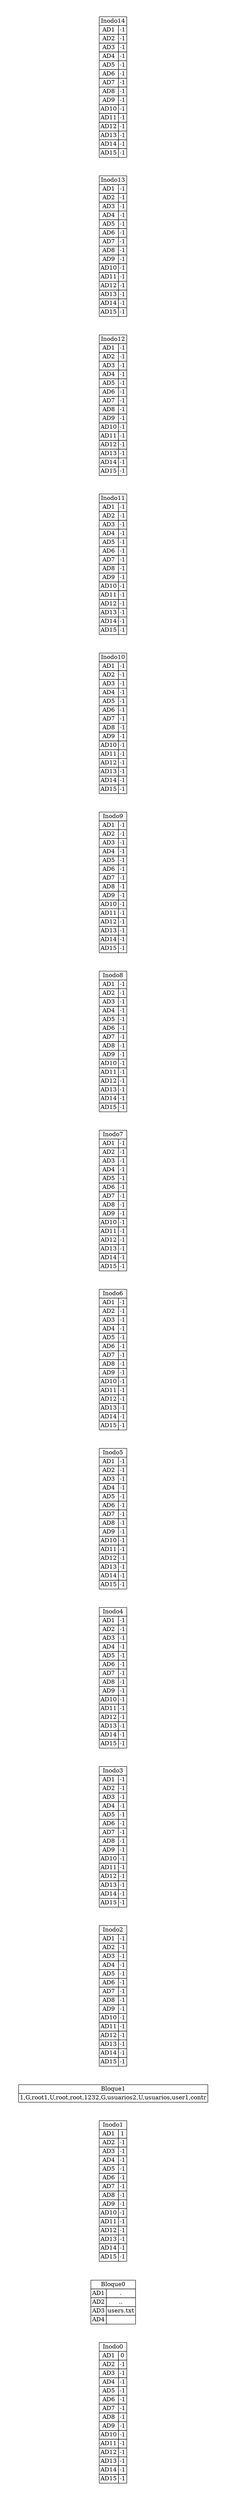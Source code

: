 digraph H {
		graph [pad="0.5", nodesep="0.5", ranksep="1"];
		node [shape=plaintext]
		 rankdir=LR;Inodo0 [
			label=<
				<table  border="0" cellborder="1" cellspacing="0">
				<tr><td colspan="3" port='0'>Inodo0</td></tr><tr><td>AD1</td><td port='1'>0</td></tr><tr><td>AD2</td><td port='2'>-1</td></tr><tr><td>AD3</td><td port='3'>-1</td></tr><tr><td>AD4</td><td port='4'>-1</td></tr><tr><td>AD5</td><td port='5'>-1</td></tr><tr><td>AD6</td><td port='6'>-1</td></tr><tr><td>AD7</td><td port='7'>-1</td></tr><tr><td>AD8</td><td port='8'>-1</td></tr><tr><td>AD9</td><td port='9'>-1</td></tr><tr><td>AD10</td><td port='10'>-1</td></tr><tr><td>AD11</td><td port='11'>-1</td></tr><tr><td>AD12</td><td port='12'>-1</td></tr><tr><td>AD13</td><td port='13'>-1</td></tr><tr><td>AD14</td><td port='14'>-1</td></tr><tr><td>AD15</td><td port='15'>-1</td></tr></table>
			>];
			
			Bloque0 [
			label=<
			<table  border="0" cellborder="1" cellspacing="0">
			<tr><td colspan="3" port='0'>Bloque0</td></tr><tr><td>AD1</td><td port='1'>.</td></tr><tr><td>AD2</td><td port='2'>..</td></tr><tr><td>AD3</td><td port='3'>users.txt</td></tr><tr><td>AD4</td><td port='4'></td></tr></table>
				>];
		
			Inodo1 [
			label=<
				<table  border="0" cellborder="1" cellspacing="0">
				<tr><td colspan="3" port='0'>Inodo1</td></tr><tr><td>AD1</td><td port='1'>1</td></tr><tr><td>AD2</td><td port='2'>-1</td></tr><tr><td>AD3</td><td port='3'>-1</td></tr><tr><td>AD4</td><td port='4'>-1</td></tr><tr><td>AD5</td><td port='5'>-1</td></tr><tr><td>AD6</td><td port='6'>-1</td></tr><tr><td>AD7</td><td port='7'>-1</td></tr><tr><td>AD8</td><td port='8'>-1</td></tr><tr><td>AD9</td><td port='9'>-1</td></tr><tr><td>AD10</td><td port='10'>-1</td></tr><tr><td>AD11</td><td port='11'>-1</td></tr><tr><td>AD12</td><td port='12'>-1</td></tr><tr><td>AD13</td><td port='13'>-1</td></tr><tr><td>AD14</td><td port='14'>-1</td></tr><tr><td>AD15</td><td port='15'>-1</td></tr></table>
			>];
			
			Bloque1 [
				label=<
				<table  border="0" cellborder="1" cellspacing="0">
				<tr><td colspan="3" port='0'>Bloque1</td></tr><tr><td port='2'>1,G,root
1,U,root,root,123
2,G,usuarios
2,U,usuarios,user1,contr</td></tr></table>
					>];
			
				Inodo2 [
			label=<
				<table  border="0" cellborder="1" cellspacing="0">
				<tr><td colspan="3" port='0'>Inodo2</td></tr><tr><td>AD1</td><td port='1'>-1</td></tr><tr><td>AD2</td><td port='2'>-1</td></tr><tr><td>AD3</td><td port='3'>-1</td></tr><tr><td>AD4</td><td port='4'>-1</td></tr><tr><td>AD5</td><td port='5'>-1</td></tr><tr><td>AD6</td><td port='6'>-1</td></tr><tr><td>AD7</td><td port='7'>-1</td></tr><tr><td>AD8</td><td port='8'>-1</td></tr><tr><td>AD9</td><td port='9'>-1</td></tr><tr><td>AD10</td><td port='10'>-1</td></tr><tr><td>AD11</td><td port='11'>-1</td></tr><tr><td>AD12</td><td port='12'>-1</td></tr><tr><td>AD13</td><td port='13'>-1</td></tr><tr><td>AD14</td><td port='14'>-1</td></tr><tr><td>AD15</td><td port='15'>-1</td></tr></table>
			>];
			
			Inodo3 [
			label=<
				<table  border="0" cellborder="1" cellspacing="0">
				<tr><td colspan="3" port='0'>Inodo3</td></tr><tr><td>AD1</td><td port='1'>-1</td></tr><tr><td>AD2</td><td port='2'>-1</td></tr><tr><td>AD3</td><td port='3'>-1</td></tr><tr><td>AD4</td><td port='4'>-1</td></tr><tr><td>AD5</td><td port='5'>-1</td></tr><tr><td>AD6</td><td port='6'>-1</td></tr><tr><td>AD7</td><td port='7'>-1</td></tr><tr><td>AD8</td><td port='8'>-1</td></tr><tr><td>AD9</td><td port='9'>-1</td></tr><tr><td>AD10</td><td port='10'>-1</td></tr><tr><td>AD11</td><td port='11'>-1</td></tr><tr><td>AD12</td><td port='12'>-1</td></tr><tr><td>AD13</td><td port='13'>-1</td></tr><tr><td>AD14</td><td port='14'>-1</td></tr><tr><td>AD15</td><td port='15'>-1</td></tr></table>
			>];
			
			Inodo4 [
			label=<
				<table  border="0" cellborder="1" cellspacing="0">
				<tr><td colspan="3" port='0'>Inodo4</td></tr><tr><td>AD1</td><td port='1'>-1</td></tr><tr><td>AD2</td><td port='2'>-1</td></tr><tr><td>AD3</td><td port='3'>-1</td></tr><tr><td>AD4</td><td port='4'>-1</td></tr><tr><td>AD5</td><td port='5'>-1</td></tr><tr><td>AD6</td><td port='6'>-1</td></tr><tr><td>AD7</td><td port='7'>-1</td></tr><tr><td>AD8</td><td port='8'>-1</td></tr><tr><td>AD9</td><td port='9'>-1</td></tr><tr><td>AD10</td><td port='10'>-1</td></tr><tr><td>AD11</td><td port='11'>-1</td></tr><tr><td>AD12</td><td port='12'>-1</td></tr><tr><td>AD13</td><td port='13'>-1</td></tr><tr><td>AD14</td><td port='14'>-1</td></tr><tr><td>AD15</td><td port='15'>-1</td></tr></table>
			>];
			
			Inodo5 [
			label=<
				<table  border="0" cellborder="1" cellspacing="0">
				<tr><td colspan="3" port='0'>Inodo5</td></tr><tr><td>AD1</td><td port='1'>-1</td></tr><tr><td>AD2</td><td port='2'>-1</td></tr><tr><td>AD3</td><td port='3'>-1</td></tr><tr><td>AD4</td><td port='4'>-1</td></tr><tr><td>AD5</td><td port='5'>-1</td></tr><tr><td>AD6</td><td port='6'>-1</td></tr><tr><td>AD7</td><td port='7'>-1</td></tr><tr><td>AD8</td><td port='8'>-1</td></tr><tr><td>AD9</td><td port='9'>-1</td></tr><tr><td>AD10</td><td port='10'>-1</td></tr><tr><td>AD11</td><td port='11'>-1</td></tr><tr><td>AD12</td><td port='12'>-1</td></tr><tr><td>AD13</td><td port='13'>-1</td></tr><tr><td>AD14</td><td port='14'>-1</td></tr><tr><td>AD15</td><td port='15'>-1</td></tr></table>
			>];
			
			Inodo6 [
			label=<
				<table  border="0" cellborder="1" cellspacing="0">
				<tr><td colspan="3" port='0'>Inodo6</td></tr><tr><td>AD1</td><td port='1'>-1</td></tr><tr><td>AD2</td><td port='2'>-1</td></tr><tr><td>AD3</td><td port='3'>-1</td></tr><tr><td>AD4</td><td port='4'>-1</td></tr><tr><td>AD5</td><td port='5'>-1</td></tr><tr><td>AD6</td><td port='6'>-1</td></tr><tr><td>AD7</td><td port='7'>-1</td></tr><tr><td>AD8</td><td port='8'>-1</td></tr><tr><td>AD9</td><td port='9'>-1</td></tr><tr><td>AD10</td><td port='10'>-1</td></tr><tr><td>AD11</td><td port='11'>-1</td></tr><tr><td>AD12</td><td port='12'>-1</td></tr><tr><td>AD13</td><td port='13'>-1</td></tr><tr><td>AD14</td><td port='14'>-1</td></tr><tr><td>AD15</td><td port='15'>-1</td></tr></table>
			>];
			
			Inodo7 [
			label=<
				<table  border="0" cellborder="1" cellspacing="0">
				<tr><td colspan="3" port='0'>Inodo7</td></tr><tr><td>AD1</td><td port='1'>-1</td></tr><tr><td>AD2</td><td port='2'>-1</td></tr><tr><td>AD3</td><td port='3'>-1</td></tr><tr><td>AD4</td><td port='4'>-1</td></tr><tr><td>AD5</td><td port='5'>-1</td></tr><tr><td>AD6</td><td port='6'>-1</td></tr><tr><td>AD7</td><td port='7'>-1</td></tr><tr><td>AD8</td><td port='8'>-1</td></tr><tr><td>AD9</td><td port='9'>-1</td></tr><tr><td>AD10</td><td port='10'>-1</td></tr><tr><td>AD11</td><td port='11'>-1</td></tr><tr><td>AD12</td><td port='12'>-1</td></tr><tr><td>AD13</td><td port='13'>-1</td></tr><tr><td>AD14</td><td port='14'>-1</td></tr><tr><td>AD15</td><td port='15'>-1</td></tr></table>
			>];
			
			Inodo8 [
			label=<
				<table  border="0" cellborder="1" cellspacing="0">
				<tr><td colspan="3" port='0'>Inodo8</td></tr><tr><td>AD1</td><td port='1'>-1</td></tr><tr><td>AD2</td><td port='2'>-1</td></tr><tr><td>AD3</td><td port='3'>-1</td></tr><tr><td>AD4</td><td port='4'>-1</td></tr><tr><td>AD5</td><td port='5'>-1</td></tr><tr><td>AD6</td><td port='6'>-1</td></tr><tr><td>AD7</td><td port='7'>-1</td></tr><tr><td>AD8</td><td port='8'>-1</td></tr><tr><td>AD9</td><td port='9'>-1</td></tr><tr><td>AD10</td><td port='10'>-1</td></tr><tr><td>AD11</td><td port='11'>-1</td></tr><tr><td>AD12</td><td port='12'>-1</td></tr><tr><td>AD13</td><td port='13'>-1</td></tr><tr><td>AD14</td><td port='14'>-1</td></tr><tr><td>AD15</td><td port='15'>-1</td></tr></table>
			>];
			
			Inodo9 [
			label=<
				<table  border="0" cellborder="1" cellspacing="0">
				<tr><td colspan="3" port='0'>Inodo9</td></tr><tr><td>AD1</td><td port='1'>-1</td></tr><tr><td>AD2</td><td port='2'>-1</td></tr><tr><td>AD3</td><td port='3'>-1</td></tr><tr><td>AD4</td><td port='4'>-1</td></tr><tr><td>AD5</td><td port='5'>-1</td></tr><tr><td>AD6</td><td port='6'>-1</td></tr><tr><td>AD7</td><td port='7'>-1</td></tr><tr><td>AD8</td><td port='8'>-1</td></tr><tr><td>AD9</td><td port='9'>-1</td></tr><tr><td>AD10</td><td port='10'>-1</td></tr><tr><td>AD11</td><td port='11'>-1</td></tr><tr><td>AD12</td><td port='12'>-1</td></tr><tr><td>AD13</td><td port='13'>-1</td></tr><tr><td>AD14</td><td port='14'>-1</td></tr><tr><td>AD15</td><td port='15'>-1</td></tr></table>
			>];
			
			Inodo10 [
			label=<
				<table  border="0" cellborder="1" cellspacing="0">
				<tr><td colspan="3" port='0'>Inodo10</td></tr><tr><td>AD1</td><td port='1'>-1</td></tr><tr><td>AD2</td><td port='2'>-1</td></tr><tr><td>AD3</td><td port='3'>-1</td></tr><tr><td>AD4</td><td port='4'>-1</td></tr><tr><td>AD5</td><td port='5'>-1</td></tr><tr><td>AD6</td><td port='6'>-1</td></tr><tr><td>AD7</td><td port='7'>-1</td></tr><tr><td>AD8</td><td port='8'>-1</td></tr><tr><td>AD9</td><td port='9'>-1</td></tr><tr><td>AD10</td><td port='10'>-1</td></tr><tr><td>AD11</td><td port='11'>-1</td></tr><tr><td>AD12</td><td port='12'>-1</td></tr><tr><td>AD13</td><td port='13'>-1</td></tr><tr><td>AD14</td><td port='14'>-1</td></tr><tr><td>AD15</td><td port='15'>-1</td></tr></table>
			>];
			
			Inodo11 [
			label=<
				<table  border="0" cellborder="1" cellspacing="0">
				<tr><td colspan="3" port='0'>Inodo11</td></tr><tr><td>AD1</td><td port='1'>-1</td></tr><tr><td>AD2</td><td port='2'>-1</td></tr><tr><td>AD3</td><td port='3'>-1</td></tr><tr><td>AD4</td><td port='4'>-1</td></tr><tr><td>AD5</td><td port='5'>-1</td></tr><tr><td>AD6</td><td port='6'>-1</td></tr><tr><td>AD7</td><td port='7'>-1</td></tr><tr><td>AD8</td><td port='8'>-1</td></tr><tr><td>AD9</td><td port='9'>-1</td></tr><tr><td>AD10</td><td port='10'>-1</td></tr><tr><td>AD11</td><td port='11'>-1</td></tr><tr><td>AD12</td><td port='12'>-1</td></tr><tr><td>AD13</td><td port='13'>-1</td></tr><tr><td>AD14</td><td port='14'>-1</td></tr><tr><td>AD15</td><td port='15'>-1</td></tr></table>
			>];
			
			Inodo12 [
			label=<
				<table  border="0" cellborder="1" cellspacing="0">
				<tr><td colspan="3" port='0'>Inodo12</td></tr><tr><td>AD1</td><td port='1'>-1</td></tr><tr><td>AD2</td><td port='2'>-1</td></tr><tr><td>AD3</td><td port='3'>-1</td></tr><tr><td>AD4</td><td port='4'>-1</td></tr><tr><td>AD5</td><td port='5'>-1</td></tr><tr><td>AD6</td><td port='6'>-1</td></tr><tr><td>AD7</td><td port='7'>-1</td></tr><tr><td>AD8</td><td port='8'>-1</td></tr><tr><td>AD9</td><td port='9'>-1</td></tr><tr><td>AD10</td><td port='10'>-1</td></tr><tr><td>AD11</td><td port='11'>-1</td></tr><tr><td>AD12</td><td port='12'>-1</td></tr><tr><td>AD13</td><td port='13'>-1</td></tr><tr><td>AD14</td><td port='14'>-1</td></tr><tr><td>AD15</td><td port='15'>-1</td></tr></table>
			>];
			
			Inodo13 [
			label=<
				<table  border="0" cellborder="1" cellspacing="0">
				<tr><td colspan="3" port='0'>Inodo13</td></tr><tr><td>AD1</td><td port='1'>-1</td></tr><tr><td>AD2</td><td port='2'>-1</td></tr><tr><td>AD3</td><td port='3'>-1</td></tr><tr><td>AD4</td><td port='4'>-1</td></tr><tr><td>AD5</td><td port='5'>-1</td></tr><tr><td>AD6</td><td port='6'>-1</td></tr><tr><td>AD7</td><td port='7'>-1</td></tr><tr><td>AD8</td><td port='8'>-1</td></tr><tr><td>AD9</td><td port='9'>-1</td></tr><tr><td>AD10</td><td port='10'>-1</td></tr><tr><td>AD11</td><td port='11'>-1</td></tr><tr><td>AD12</td><td port='12'>-1</td></tr><tr><td>AD13</td><td port='13'>-1</td></tr><tr><td>AD14</td><td port='14'>-1</td></tr><tr><td>AD15</td><td port='15'>-1</td></tr></table>
			>];
			
			Inodo14 [
			label=<
				<table  border="0" cellborder="1" cellspacing="0">
				<tr><td colspan="3" port='0'>Inodo14</td></tr><tr><td>AD1</td><td port='1'>-1</td></tr><tr><td>AD2</td><td port='2'>-1</td></tr><tr><td>AD3</td><td port='3'>-1</td></tr><tr><td>AD4</td><td port='4'>-1</td></tr><tr><td>AD5</td><td port='5'>-1</td></tr><tr><td>AD6</td><td port='6'>-1</td></tr><tr><td>AD7</td><td port='7'>-1</td></tr><tr><td>AD8</td><td port='8'>-1</td></tr><tr><td>AD9</td><td port='9'>-1</td></tr><tr><td>AD10</td><td port='10'>-1</td></tr><tr><td>AD11</td><td port='11'>-1</td></tr><tr><td>AD12</td><td port='12'>-1</td></tr><tr><td>AD13</td><td port='13'>-1</td></tr><tr><td>AD14</td><td port='14'>-1</td></tr><tr><td>AD15</td><td port='15'>-1</td></tr></table>
			>];
			
			}